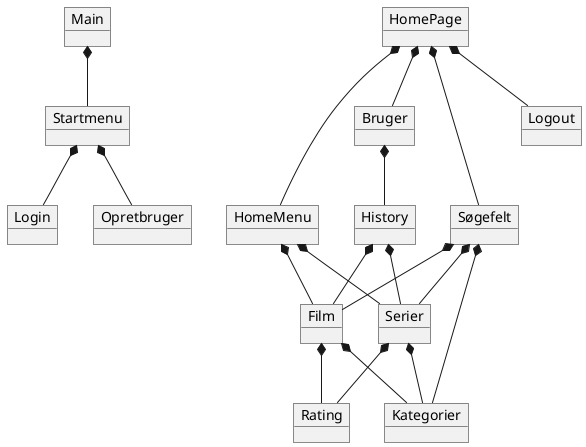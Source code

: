 @startuml
'https://plantuml.com/object-diagram

object Main
object HomePage
object Bruger
object Film
object Serier
object Startmenu
object Kategorier
object Login
object Opretbruger
object Rating
object Søgefelt
object History
object Logout
object HomeMenu

HomePage *-- Bruger
HomePage *-- Søgefelt
HomePage *-- Logout
HomePage *-- HomeMenu

HomeMenu *-- Film
HomeMenu *-- Serier

Startmenu *-- Login
Startmenu *-- Opretbruger

Main *-- Startmenu

Film *-- Rating
Film *-- Kategorier

Serier *-- Rating
Serier *-- Kategorier

Bruger *-- History

History *-- Film
History *-- Serier

Søgefelt *-- Kategorier
Søgefelt *-- Film
Søgefelt *-- Serier

@enduml

